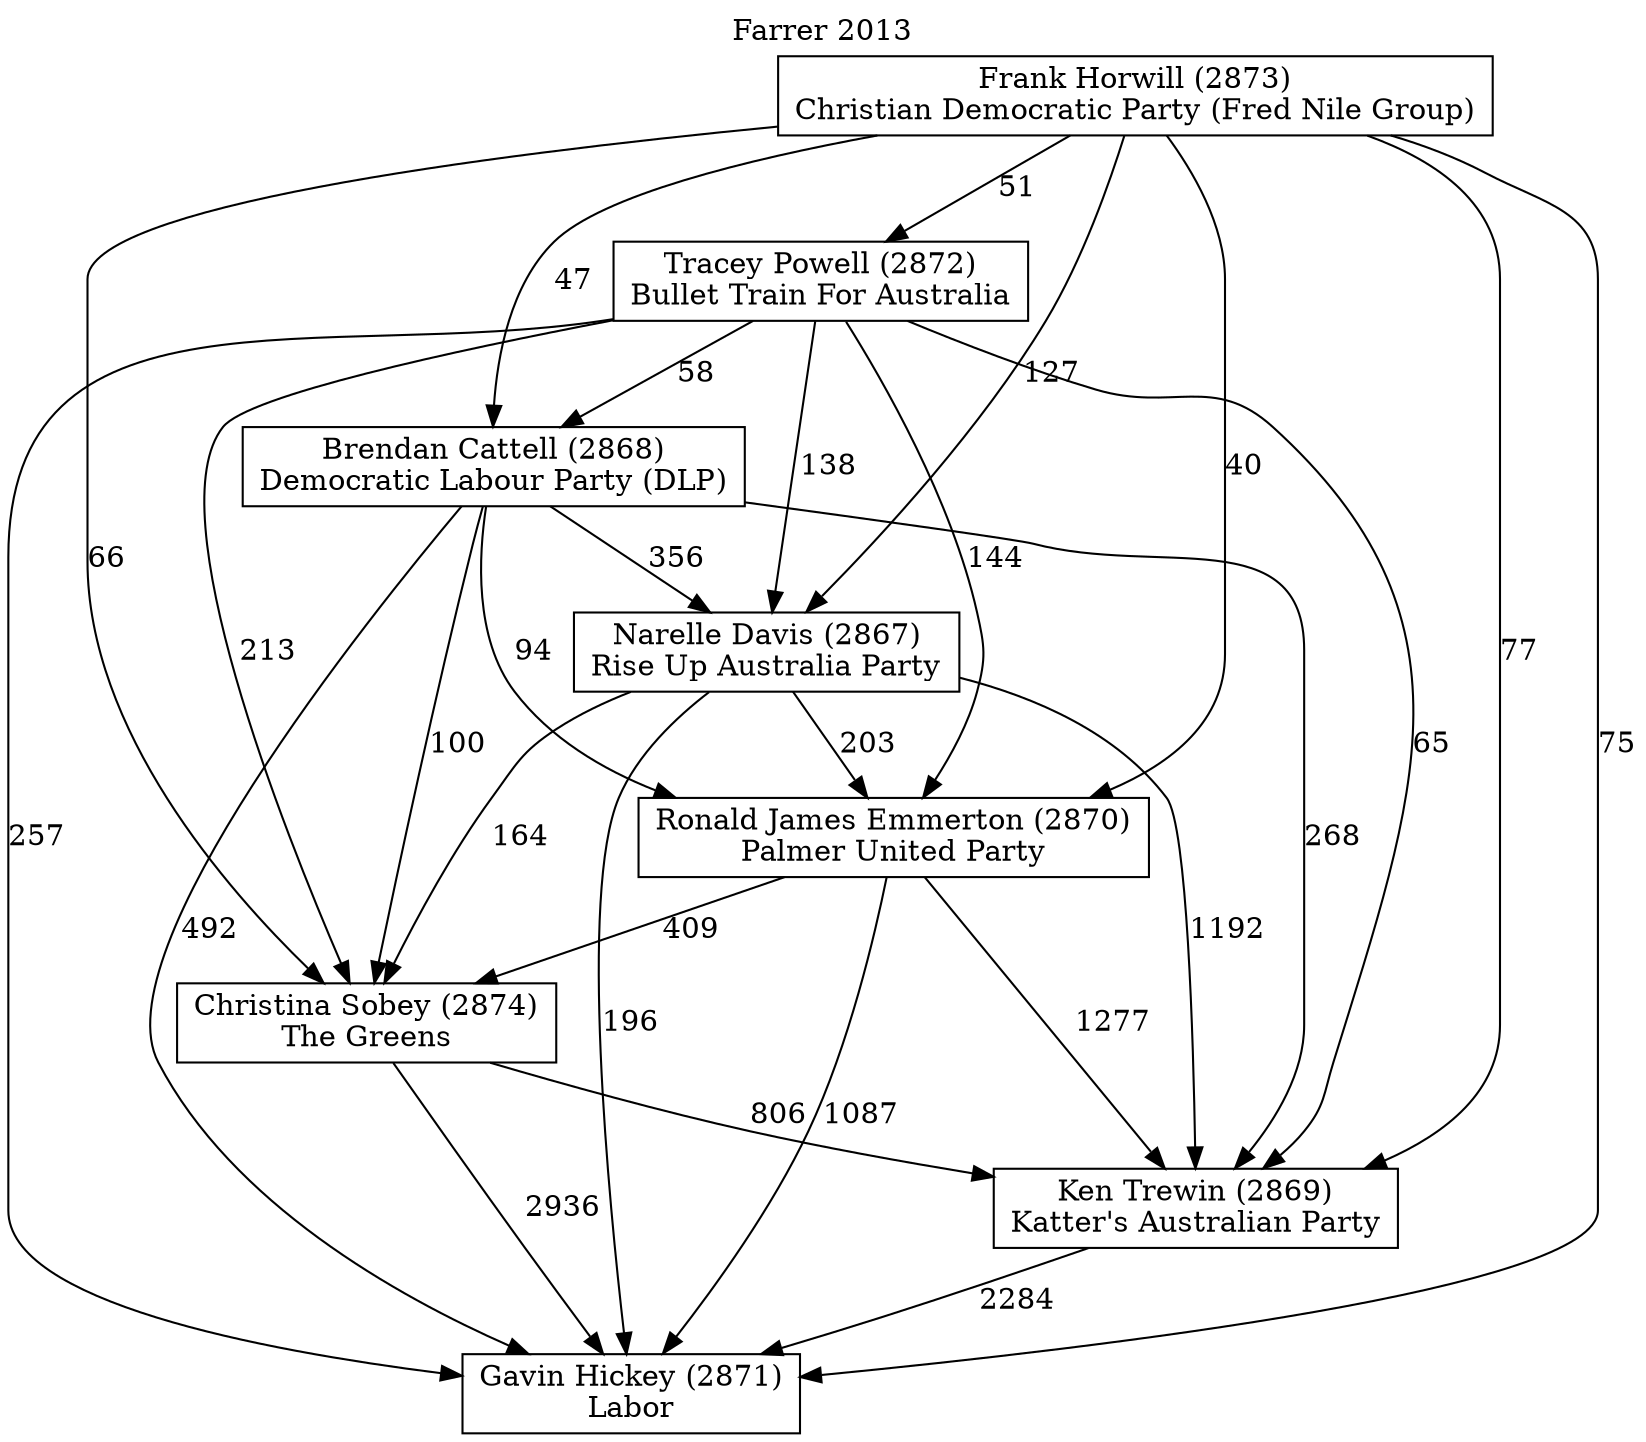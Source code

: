 // House preference flow
digraph "Gavin Hickey (2871)_Farrer_2013" {
	graph [label="Farrer 2013" labelloc=t mclimit=10]
	node [shape=box]
	"Brendan Cattell (2868)" [label="Brendan Cattell (2868)
Democratic Labour Party (DLP)"]
	"Christina Sobey (2874)" [label="Christina Sobey (2874)
The Greens"]
	"Frank Horwill (2873)" [label="Frank Horwill (2873)
Christian Democratic Party (Fred Nile Group)"]
	"Gavin Hickey (2871)" [label="Gavin Hickey (2871)
Labor"]
	"Ken Trewin (2869)" [label="Ken Trewin (2869)
Katter's Australian Party"]
	"Narelle Davis (2867)" [label="Narelle Davis (2867)
Rise Up Australia Party"]
	"Ronald James Emmerton (2870)" [label="Ronald James Emmerton (2870)
Palmer United Party"]
	"Tracey Powell (2872)" [label="Tracey Powell (2872)
Bullet Train For Australia"]
	"Brendan Cattell (2868)" -> "Christina Sobey (2874)" [label=100]
	"Brendan Cattell (2868)" -> "Gavin Hickey (2871)" [label=492]
	"Brendan Cattell (2868)" -> "Ken Trewin (2869)" [label=268]
	"Brendan Cattell (2868)" -> "Narelle Davis (2867)" [label=356]
	"Brendan Cattell (2868)" -> "Ronald James Emmerton (2870)" [label=94]
	"Christina Sobey (2874)" -> "Gavin Hickey (2871)" [label=2936]
	"Christina Sobey (2874)" -> "Ken Trewin (2869)" [label=806]
	"Frank Horwill (2873)" -> "Brendan Cattell (2868)" [label=47]
	"Frank Horwill (2873)" -> "Christina Sobey (2874)" [label=66]
	"Frank Horwill (2873)" -> "Gavin Hickey (2871)" [label=75]
	"Frank Horwill (2873)" -> "Ken Trewin (2869)" [label=77]
	"Frank Horwill (2873)" -> "Narelle Davis (2867)" [label=127]
	"Frank Horwill (2873)" -> "Ronald James Emmerton (2870)" [label=40]
	"Frank Horwill (2873)" -> "Tracey Powell (2872)" [label=51]
	"Ken Trewin (2869)" -> "Gavin Hickey (2871)" [label=2284]
	"Narelle Davis (2867)" -> "Christina Sobey (2874)" [label=164]
	"Narelle Davis (2867)" -> "Gavin Hickey (2871)" [label=196]
	"Narelle Davis (2867)" -> "Ken Trewin (2869)" [label=1192]
	"Narelle Davis (2867)" -> "Ronald James Emmerton (2870)" [label=203]
	"Ronald James Emmerton (2870)" -> "Christina Sobey (2874)" [label=409]
	"Ronald James Emmerton (2870)" -> "Gavin Hickey (2871)" [label=1087]
	"Ronald James Emmerton (2870)" -> "Ken Trewin (2869)" [label=1277]
	"Tracey Powell (2872)" -> "Brendan Cattell (2868)" [label=58]
	"Tracey Powell (2872)" -> "Christina Sobey (2874)" [label=213]
	"Tracey Powell (2872)" -> "Gavin Hickey (2871)" [label=257]
	"Tracey Powell (2872)" -> "Ken Trewin (2869)" [label=65]
	"Tracey Powell (2872)" -> "Narelle Davis (2867)" [label=138]
	"Tracey Powell (2872)" -> "Ronald James Emmerton (2870)" [label=144]
}

